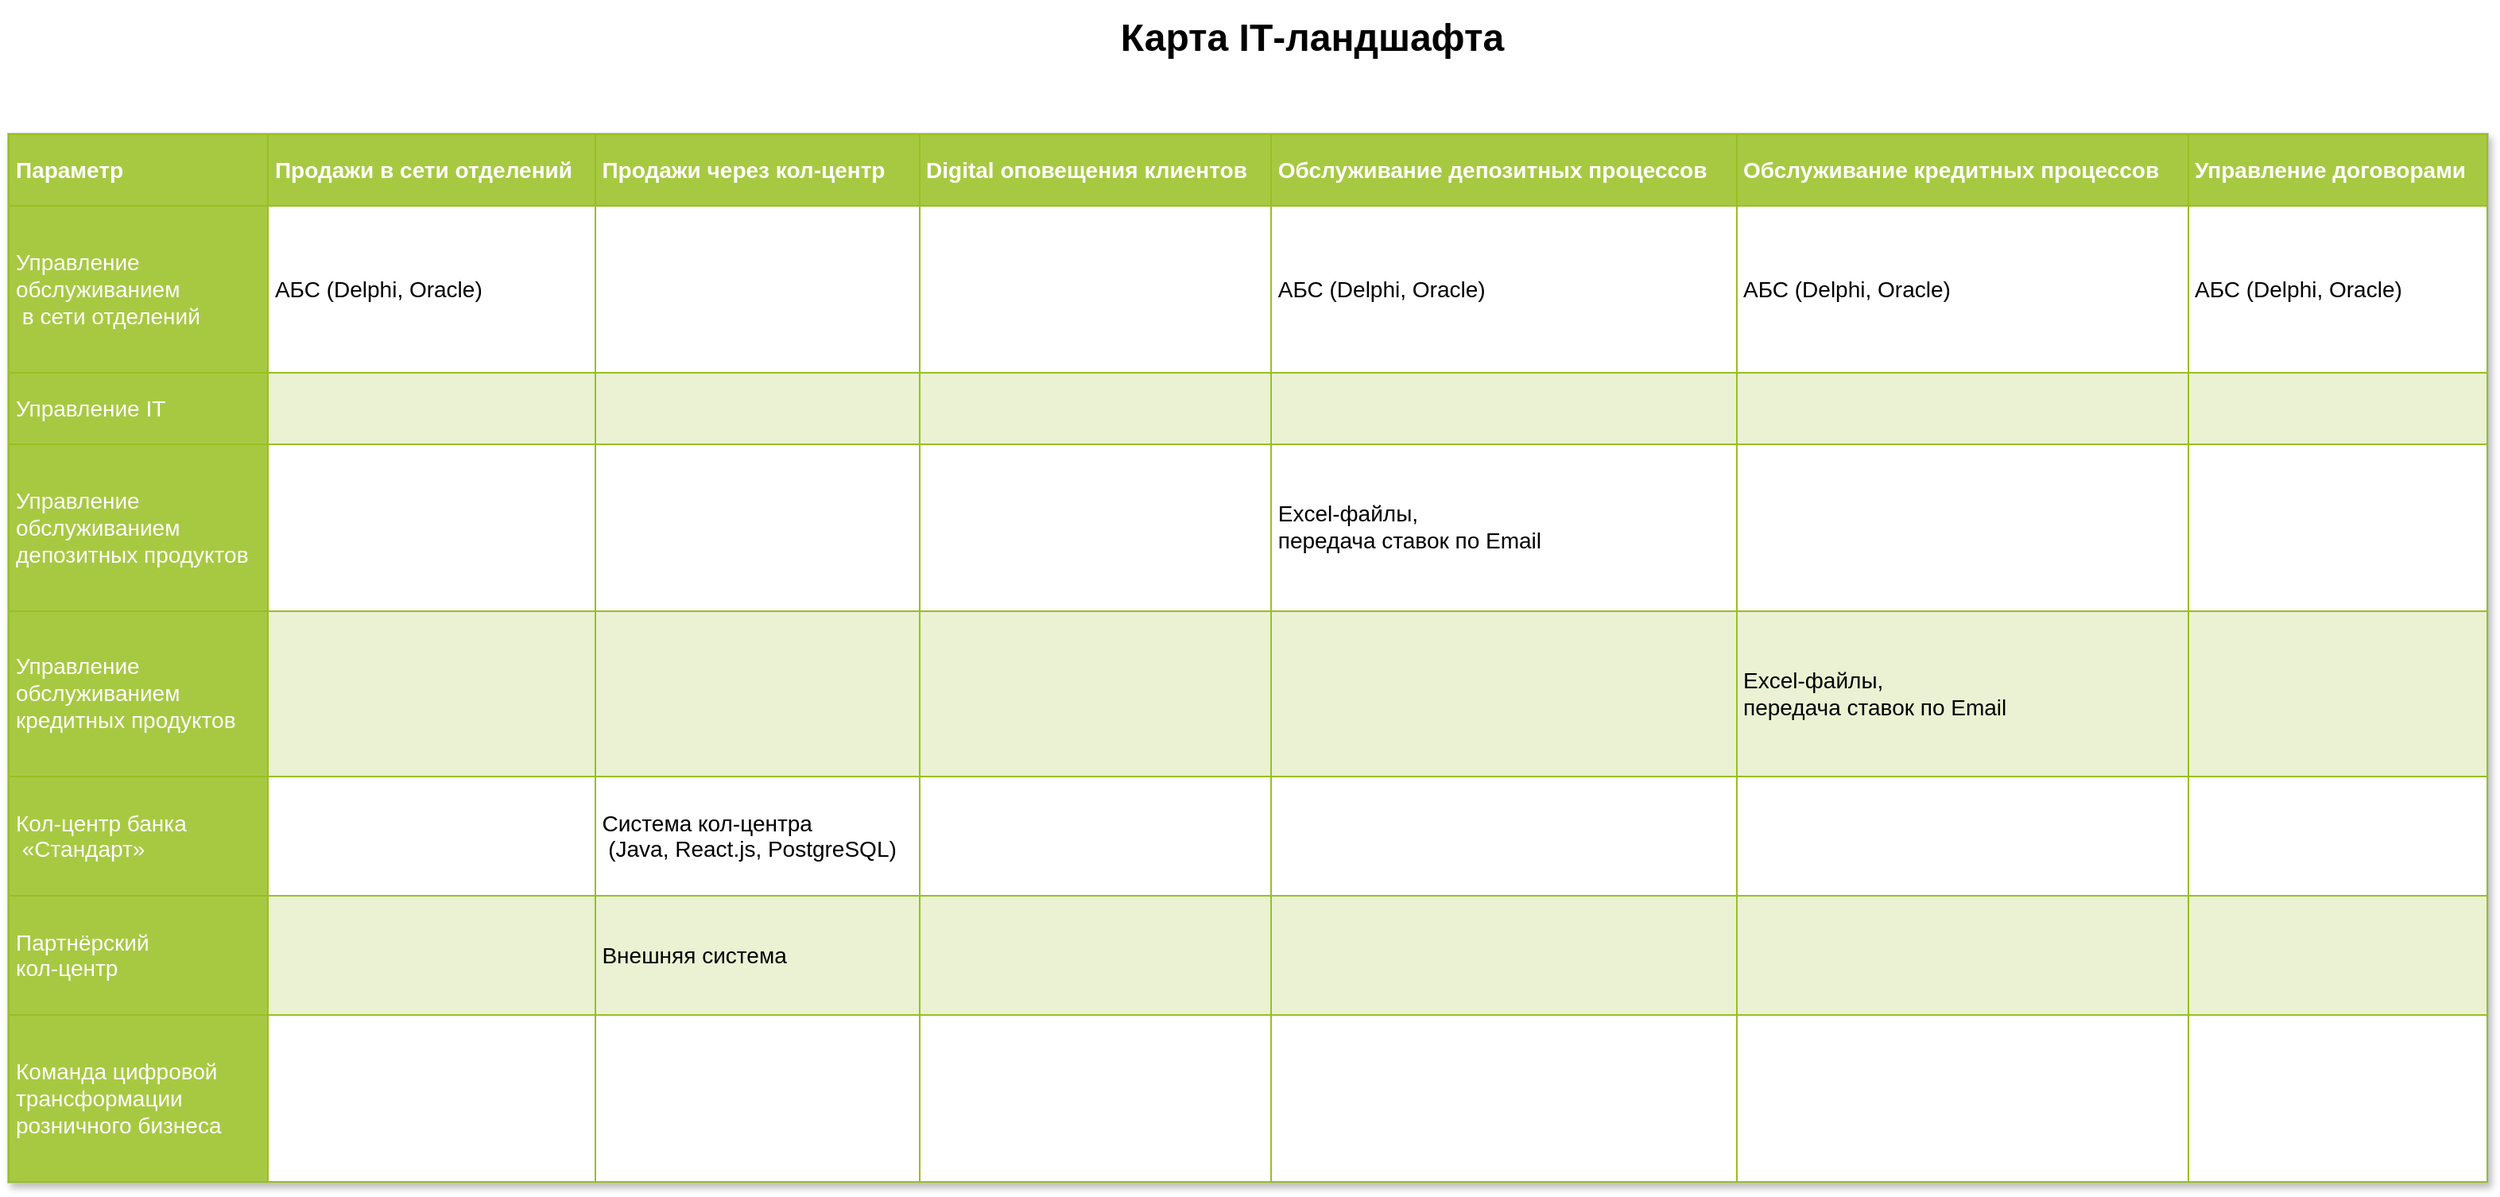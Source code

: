 <mxfile version="26.1.0" pages="2">
  <diagram name="Карта IT‑ландшафта" id="bd83a815-5ea8-2e97-e5ec-87c9f400f2fa">
    <mxGraphModel dx="1674" dy="761" grid="1" gridSize="10" guides="1" tooltips="1" connect="1" arrows="1" fold="1" page="1" pageScale="1.5" pageWidth="1169" pageHeight="826" background="none" math="0" shadow="0">
      <root>
        <mxCell id="0" style=";html=1;" />
        <mxCell id="1" style=";html=1;" parent="0" />
        <mxCell id="1516e18e63f93b96-1" value="&lt;table border=&quot;1&quot; width=&quot;100%&quot; cellpadding=&quot;4&quot; style=&quot;width: 100% ; height: 100% ; border-collapse: collapse&quot;&gt;&lt;tbody&gt;&lt;tr style=&quot;background-color: rgb(167, 201, 66); color: rgb(255, 255, 255); border: 1px solid rgb(152, 191, 33);&quot;&gt;&lt;th&gt;Параметр&lt;/th&gt;&lt;th&gt;Продажи в сети отделений&lt;/th&gt;&lt;th&gt;Продажи через кол-центр&lt;/th&gt;&lt;th&gt;Digital оповещения клиентов&lt;/th&gt;&lt;th&gt;Обслуживание депозитных процессов&lt;/th&gt;&lt;th&gt;Обслуживание кредитных процессов&lt;/th&gt;&lt;td&gt;&lt;b&gt;Управление договорами&lt;/b&gt;&lt;/td&gt;&lt;/tr&gt;&lt;tr style=&quot;border: 1px solid rgb(152, 191, 33);&quot;&gt;&lt;td style=&quot;background-color: rgb(167, 201, 66); color: rgb(255, 255, 255); border: 1px solid rgb(152, 191, 33);&quot;&gt;Управление &lt;br&gt;обслуживанием&lt;br&gt;&amp;nbsp;в сети отделений&lt;/td&gt;&lt;td&gt;АБС (Delphi, Oracle)&lt;/td&gt;&lt;td&gt;&lt;/td&gt;&lt;td&gt;&lt;br&gt;&lt;/td&gt;&lt;td&gt;АБС (Delphi, Oracle)&lt;/td&gt;&lt;td&gt;АБС (Delphi, Oracle)&lt;/td&gt;&lt;td&gt;АБС (Delphi, Oracle)&lt;/td&gt;&lt;/tr&gt;&lt;tr style=&quot;background-color: rgb(234, 242, 211); border: 1px solid rgb(152, 191, 33);&quot;&gt;&lt;td style=&quot;background-color: rgb(167, 201, 66); color: rgb(255, 255, 255); border: 1px solid rgb(152, 191, 33);&quot;&gt;Управление IT&lt;/td&gt;&lt;td&gt;&lt;/td&gt;&lt;td&gt;&lt;/td&gt;&lt;td&gt;&lt;br&gt;&lt;/td&gt;&lt;td&gt;&lt;br&gt;&lt;/td&gt;&lt;td&gt;&lt;br&gt;&lt;/td&gt;&lt;td&gt;&lt;br&gt;&lt;/td&gt;&lt;/tr&gt;&lt;tr style=&quot;border: 1px solid rgb(152, 191, 33);&quot;&gt;&lt;td style=&quot;background-color: rgb(167, 201, 66); color: rgb(255, 255, 255); border: 1px solid rgb(152, 191, 33);&quot;&gt;Управление &lt;br&gt;обслуживанием &lt;br&gt;депозитных продуктов&lt;/td&gt;&lt;td&gt;&lt;/td&gt;&lt;td&gt;&lt;/td&gt;&lt;td&gt;&lt;br&gt;&lt;/td&gt;&lt;td&gt;Excel-файлы, &lt;br&gt;передача ставок по Email&lt;/td&gt;&lt;td&gt;&lt;br&gt;&lt;/td&gt;&lt;td&gt;&lt;br&gt;&lt;/td&gt;&lt;/tr&gt;&lt;tr style=&quot;background-color: rgb(234, 242, 211); border: 1px solid rgb(152, 191, 33);&quot;&gt;&lt;td style=&quot;background-color: rgb(167, 201, 66); color: rgb(255, 255, 255); border: 1px solid rgb(152, 191, 33);&quot;&gt;Управление &lt;br&gt;обслуживанием &lt;br&gt;кредитных продуктов&lt;/td&gt;&lt;td&gt;&lt;/td&gt;&lt;td&gt;&lt;/td&gt;&lt;td&gt;&lt;br&gt;&lt;/td&gt;&lt;td&gt;&lt;br&gt;&lt;/td&gt;&lt;td&gt;Excel-файлы, &lt;br&gt;передача ставок по Email&lt;/td&gt;&lt;td&gt;&lt;br&gt;&lt;/td&gt;&lt;/tr&gt;&lt;tr style=&quot;border: 1px solid rgb(152, 191, 33);&quot;&gt;&lt;td style=&quot;background-color: rgb(167, 201, 66); color: rgb(255, 255, 255); border: 1px solid rgb(152, 191, 33);&quot;&gt;Кол-центр банка&lt;br&gt;&amp;nbsp;«Стандарт»&lt;br&gt;&lt;/td&gt;&lt;td&gt;&lt;br&gt;&lt;/td&gt;&lt;td&gt;Система кол-центра&lt;br&gt;&amp;nbsp;(Java, React.js, PostgreSQL)&lt;/td&gt;&lt;td&gt;&lt;br&gt;&lt;/td&gt;&lt;td&gt;&lt;br&gt;&lt;/td&gt;&lt;td&gt;&lt;br&gt;&lt;/td&gt;&lt;td&gt;&lt;br&gt;&lt;/td&gt;&lt;/tr&gt;&lt;tr style=&quot;background-color: rgb(234, 242, 211); border: 1px solid rgb(152, 191, 33);&quot;&gt;&lt;td style=&quot;background-color: rgb(167, 201, 66); color: rgb(255, 255, 255); border: 1px solid rgb(152, 191, 33);&quot;&gt;Партнёрский &lt;br&gt;кол-центр&lt;br&gt;&lt;/td&gt;&lt;td&gt;&lt;br&gt;&lt;/td&gt;&lt;td&gt;Внешняя система&lt;/td&gt;&lt;td&gt;&lt;br&gt;&lt;/td&gt;&lt;td&gt;&lt;br&gt;&lt;/td&gt;&lt;td&gt;&lt;br&gt;&lt;/td&gt;&lt;td&gt;&lt;br&gt;&lt;/td&gt;&lt;/tr&gt;&lt;tr style=&quot;border: 1px solid rgb(152, 191, 33);&quot;&gt;&lt;td style=&quot;background-color: rgb(167, 201, 66); color: rgb(255, 255, 255); border: 1px solid rgb(152, 191, 33);&quot;&gt;Команда цифровой &lt;br&gt;трансформации &lt;br&gt;розничного бизнеса&lt;br&gt;&lt;/td&gt;&lt;td&gt;&lt;br&gt;&lt;/td&gt;&lt;td&gt;&lt;br&gt;&lt;/td&gt;&lt;td&gt;&lt;br&gt;&lt;/td&gt;&lt;td&gt;&lt;br&gt;&lt;/td&gt;&lt;td&gt;&lt;br&gt;&lt;/td&gt;&lt;td&gt;&lt;br&gt;&lt;/td&gt;&lt;/tr&gt;&lt;/tbody&gt;&lt;/table&gt;" style="text;html=1;strokeColor=#c0c0c0;fillColor=#ffffff;overflow=fill;rounded=0;shadow=1;fontSize=14;fontColor=#000000;direction=west;" parent="1" vertex="1">
          <mxGeometry x="40" y="160" width="1560" height="660" as="geometry" />
        </mxCell>
        <mxCell id="1516e18e63f93b96-3" value="Карта IT‑ландшафта" style="text;strokeColor=none;fillColor=none;html=1;fontSize=24;fontStyle=1;verticalAlign=middle;align=center;rounded=0;shadow=1;" parent="1" vertex="1">
          <mxGeometry x="470" y="80" width="780" height="40" as="geometry" />
        </mxCell>
      </root>
    </mxGraphModel>
  </diagram>
  <diagram id="pqlBDlqYXO7QFW4jwTDU" name="Диаграмма интеграции приложений">
    <mxGraphModel dx="2314" dy="1121" grid="1" gridSize="10" guides="1" tooltips="1" connect="1" arrows="1" fold="1" page="1" pageScale="1" pageWidth="827" pageHeight="1169" math="0" shadow="0">
      <root>
        <mxCell id="0" />
        <mxCell id="1" parent="0" />
        <mxCell id="lr6h-Tt1NoJrWal4Lz2A-3" value="" style="group" vertex="1" connectable="0" parent="1">
          <mxGeometry x="180" y="330" width="440" height="540" as="geometry" />
        </mxCell>
        <mxCell id="lr6h-Tt1NoJrWal4Lz2A-1" value="" style="rounded=0;whiteSpace=wrap;html=1;fillColor=light-dark(#CCE5FF,var(--ge-dark-color, #121212));" vertex="1" parent="lr6h-Tt1NoJrWal4Lz2A-3">
          <mxGeometry width="440" height="540" as="geometry" />
        </mxCell>
        <mxCell id="lr6h-Tt1NoJrWal4Lz2A-2" value="&lt;b&gt;Системы&lt;/b&gt;" style="text;html=1;align=center;verticalAlign=middle;whiteSpace=wrap;rounded=0;" vertex="1" parent="lr6h-Tt1NoJrWal4Lz2A-3">
          <mxGeometry width="61.395" height="30" as="geometry" />
        </mxCell>
        <mxCell id="v_DBfZKMBGV73V61UIT--9" value="" style="edgeStyle=orthogonalEdgeStyle;rounded=0;orthogonalLoop=1;jettySize=auto;html=1;" edge="1" parent="1" source="2VjSS6vvrajIs_249RwY-2" target="2VjSS6vvrajIs_249RwY-5">
          <mxGeometry relative="1" as="geometry" />
        </mxCell>
        <mxCell id="v_DBfZKMBGV73V61UIT--10" value="Оставляет заявку" style="edgeLabel;html=1;align=center;verticalAlign=middle;resizable=0;points=[];" vertex="1" connectable="0" parent="v_DBfZKMBGV73V61UIT--9">
          <mxGeometry x="-0.022" y="2" relative="1" as="geometry">
            <mxPoint as="offset" />
          </mxGeometry>
        </mxCell>
        <mxCell id="2VjSS6vvrajIs_249RwY-2" value="Клиент" style="verticalLabelPosition=bottom;html=1;verticalAlign=top;align=center;strokeColor=none;fillColor=#00BEF2;shape=mxgraph.azure.user;" vertex="1" parent="1">
          <mxGeometry x="700" y="460" width="47.5" height="50" as="geometry" />
        </mxCell>
        <mxCell id="v_DBfZKMBGV73V61UIT--13" style="edgeStyle=orthogonalEdgeStyle;rounded=0;orthogonalLoop=1;jettySize=auto;html=1;entryX=0;entryY=0.5;entryDx=0;entryDy=0;" edge="1" parent="1" source="2VjSS6vvrajIs_249RwY-3" target="v_DBfZKMBGV73V61UIT--1">
          <mxGeometry relative="1" as="geometry" />
        </mxCell>
        <mxCell id="v_DBfZKMBGV73V61UIT--14" value="Вводит заявки вручную" style="edgeLabel;html=1;align=center;verticalAlign=middle;resizable=0;points=[];" vertex="1" connectable="0" parent="v_DBfZKMBGV73V61UIT--13">
          <mxGeometry x="-0.051" y="1" relative="1" as="geometry">
            <mxPoint as="offset" />
          </mxGeometry>
        </mxCell>
        <mxCell id="2VjSS6vvrajIs_249RwY-3" value="Менеджер &lt;br&gt;отделения" style="verticalLabelPosition=bottom;html=1;verticalAlign=top;align=center;strokeColor=none;fillColor=#00BEF2;shape=mxgraph.azure.user;" vertex="1" parent="1">
          <mxGeometry x="30" y="605" width="47.5" height="50" as="geometry" />
        </mxCell>
        <mxCell id="v_DBfZKMBGV73V61UIT--24" style="edgeStyle=orthogonalEdgeStyle;rounded=0;orthogonalLoop=1;jettySize=auto;html=1;" edge="1" parent="1" source="2VjSS6vvrajIs_249RwY-4" target="2VjSS6vvrajIs_249RwY-2">
          <mxGeometry relative="1" as="geometry" />
        </mxCell>
        <mxCell id="v_DBfZKMBGV73V61UIT--25" value="Отправляет SMS" style="edgeLabel;html=1;align=center;verticalAlign=middle;resizable=0;points=[];" vertex="1" connectable="0" parent="v_DBfZKMBGV73V61UIT--24">
          <mxGeometry x="0.09" y="-2" relative="1" as="geometry">
            <mxPoint as="offset" />
          </mxGeometry>
        </mxCell>
        <mxCell id="2VjSS6vvrajIs_249RwY-4" value="Телеком &lt;br&gt;оператор" style="verticalLabelPosition=bottom;html=1;verticalAlign=top;align=center;strokeColor=none;fillColor=#00BEF2;shape=mxgraph.azure.user;" vertex="1" parent="1">
          <mxGeometry x="700" y="300" width="47.5" height="50" as="geometry" />
        </mxCell>
        <mxCell id="v_DBfZKMBGV73V61UIT--11" style="edgeStyle=orthogonalEdgeStyle;rounded=0;orthogonalLoop=1;jettySize=auto;html=1;entryX=1;entryY=0.5;entryDx=0;entryDy=0;" edge="1" parent="1" source="2VjSS6vvrajIs_249RwY-5" target="2VjSS6vvrajIs_249RwY-14">
          <mxGeometry relative="1" as="geometry" />
        </mxCell>
        <mxCell id="v_DBfZKMBGV73V61UIT--12" value="Вводит заявку" style="edgeLabel;html=1;align=center;verticalAlign=middle;resizable=0;points=[];" vertex="1" connectable="0" parent="v_DBfZKMBGV73V61UIT--11">
          <mxGeometry x="0.07" relative="1" as="geometry">
            <mxPoint as="offset" />
          </mxGeometry>
        </mxCell>
        <mxCell id="2VjSS6vvrajIs_249RwY-5" value="Оператор&lt;br&gt;&amp;nbsp;КЦ" style="verticalLabelPosition=bottom;html=1;verticalAlign=top;align=center;strokeColor=none;fillColor=#00BEF2;shape=mxgraph.azure.user;" vertex="1" parent="1">
          <mxGeometry x="700" y="615" width="47.5" height="50" as="geometry" />
        </mxCell>
        <mxCell id="v_DBfZKMBGV73V61UIT--15" style="edgeStyle=orthogonalEdgeStyle;rounded=0;orthogonalLoop=1;jettySize=auto;html=1;entryX=0;entryY=0.5;entryDx=0;entryDy=0;" edge="1" parent="1" source="2VjSS6vvrajIs_249RwY-6" target="2VjSS6vvrajIs_249RwY-13">
          <mxGeometry relative="1" as="geometry" />
        </mxCell>
        <mxCell id="v_DBfZKMBGV73V61UIT--16" value="Передает заявки&lt;br&gt;&amp;nbsp;вручную" style="edgeLabel;html=1;align=center;verticalAlign=middle;resizable=0;points=[];" vertex="1" connectable="0" parent="v_DBfZKMBGV73V61UIT--15">
          <mxGeometry x="-0.204" y="1" relative="1" as="geometry">
            <mxPoint x="1" as="offset" />
          </mxGeometry>
        </mxCell>
        <mxCell id="2VjSS6vvrajIs_249RwY-6" value="Бэк офис" style="verticalLabelPosition=bottom;html=1;verticalAlign=top;align=center;strokeColor=none;fillColor=#00BEF2;shape=mxgraph.azure.user;" vertex="1" parent="1">
          <mxGeometry x="30" y="470" width="47.5" height="50" as="geometry" />
        </mxCell>
        <mxCell id="v_DBfZKMBGV73V61UIT--18" style="edgeStyle=orthogonalEdgeStyle;rounded=0;orthogonalLoop=1;jettySize=auto;html=1;entryX=0.5;entryY=0;entryDx=0;entryDy=0;" edge="1" parent="1" source="2VjSS6vvrajIs_249RwY-12" target="2VjSS6vvrajIs_249RwY-14">
          <mxGeometry relative="1" as="geometry" />
        </mxCell>
        <mxCell id="v_DBfZKMBGV73V61UIT--19" value="Передает заявки&lt;br&gt;&amp;nbsp;вручную" style="edgeLabel;html=1;align=center;verticalAlign=middle;resizable=0;points=[];" vertex="1" connectable="0" parent="v_DBfZKMBGV73V61UIT--18">
          <mxGeometry x="-0.035" y="-2" relative="1" as="geometry">
            <mxPoint as="offset" />
          </mxGeometry>
        </mxCell>
        <mxCell id="2VjSS6vvrajIs_249RwY-12" value="Партнерская система КЦ" style="rounded=1;whiteSpace=wrap;html=1;" vertex="1" parent="1">
          <mxGeometry x="300" y="380" width="120" height="60" as="geometry" />
        </mxCell>
        <mxCell id="v_DBfZKMBGV73V61UIT--17" style="edgeStyle=orthogonalEdgeStyle;rounded=0;orthogonalLoop=1;jettySize=auto;html=1;entryX=0.5;entryY=0;entryDx=0;entryDy=0;" edge="1" parent="1" source="2VjSS6vvrajIs_249RwY-13" target="v_DBfZKMBGV73V61UIT--1">
          <mxGeometry relative="1" as="geometry" />
        </mxCell>
        <mxCell id="2VjSS6vvrajIs_249RwY-13" value="Excel файлы &lt;br&gt;+ &lt;br&gt;Email" style="rounded=1;whiteSpace=wrap;html=1;" vertex="1" parent="1">
          <mxGeometry x="300" y="500" width="120" height="60" as="geometry" />
        </mxCell>
        <mxCell id="v_DBfZKMBGV73V61UIT--22" style="edgeStyle=orthogonalEdgeStyle;rounded=0;orthogonalLoop=1;jettySize=auto;html=1;entryX=1;entryY=0.5;entryDx=0;entryDy=0;" edge="1" parent="1" source="2VjSS6vvrajIs_249RwY-14" target="v_DBfZKMBGV73V61UIT--1">
          <mxGeometry relative="1" as="geometry">
            <Array as="points">
              <mxPoint x="520" y="635" />
            </Array>
          </mxGeometry>
        </mxCell>
        <mxCell id="v_DBfZKMBGV73V61UIT--23" value="Ручной Email/Excel" style="edgeLabel;html=1;align=center;verticalAlign=middle;resizable=0;points=[];" vertex="1" connectable="0" parent="v_DBfZKMBGV73V61UIT--22">
          <mxGeometry x="-0.451" y="1" relative="1" as="geometry">
            <mxPoint as="offset" />
          </mxGeometry>
        </mxCell>
        <mxCell id="2VjSS6vvrajIs_249RwY-14" value="CRM" style="rounded=1;whiteSpace=wrap;html=1;" vertex="1" parent="1">
          <mxGeometry x="460" y="500" width="120" height="60" as="geometry" />
        </mxCell>
        <mxCell id="v_DBfZKMBGV73V61UIT--20" style="edgeStyle=orthogonalEdgeStyle;rounded=0;orthogonalLoop=1;jettySize=auto;html=1;entryX=0.5;entryY=0;entryDx=0;entryDy=0;" edge="1" parent="1" source="v_DBfZKMBGV73V61UIT--1" target="v_DBfZKMBGV73V61UIT--2">
          <mxGeometry relative="1" as="geometry" />
        </mxCell>
        <mxCell id="v_DBfZKMBGV73V61UIT--21" value="Отправляет уведомления&lt;br&gt;&amp;nbsp;вручную" style="edgeLabel;html=1;align=center;verticalAlign=middle;resizable=0;points=[];" vertex="1" connectable="0" parent="v_DBfZKMBGV73V61UIT--20">
          <mxGeometry x="-0.03" relative="1" as="geometry">
            <mxPoint x="1" as="offset" />
          </mxGeometry>
        </mxCell>
        <mxCell id="v_DBfZKMBGV73V61UIT--1" value="АБС" style="rounded=1;whiteSpace=wrap;html=1;" vertex="1" parent="1">
          <mxGeometry x="300" y="605" width="120" height="60" as="geometry" />
        </mxCell>
        <mxCell id="v_DBfZKMBGV73V61UIT--2" value="Система &lt;br&gt;SMS-уведомлений" style="rounded=1;whiteSpace=wrap;html=1;" vertex="1" parent="1">
          <mxGeometry x="294" y="790" width="120" height="60" as="geometry" />
        </mxCell>
        <mxCell id="v_DBfZKMBGV73V61UIT--5" value="" style="edgeStyle=orthogonalEdgeStyle;rounded=0;orthogonalLoop=1;jettySize=auto;html=1;" edge="1" parent="1" source="v_DBfZKMBGV73V61UIT--4" target="2VjSS6vvrajIs_249RwY-12">
          <mxGeometry relative="1" as="geometry" />
        </mxCell>
        <mxCell id="v_DBfZKMBGV73V61UIT--6" value="Принимает заявки" style="edgeLabel;html=1;align=center;verticalAlign=middle;resizable=0;points=[];" vertex="1" connectable="0" parent="v_DBfZKMBGV73V61UIT--5">
          <mxGeometry x="0.26" y="-1" relative="1" as="geometry">
            <mxPoint as="offset" />
          </mxGeometry>
        </mxCell>
        <mxCell id="v_DBfZKMBGV73V61UIT--4" value="Партнерский КЦ" style="verticalLabelPosition=bottom;html=1;verticalAlign=top;align=center;strokeColor=none;fillColor=#00BEF2;shape=mxgraph.azure.user;" vertex="1" parent="1">
          <mxGeometry x="336.25" y="220" width="47.5" height="50" as="geometry" />
        </mxCell>
      </root>
    </mxGraphModel>
  </diagram>
</mxfile>
